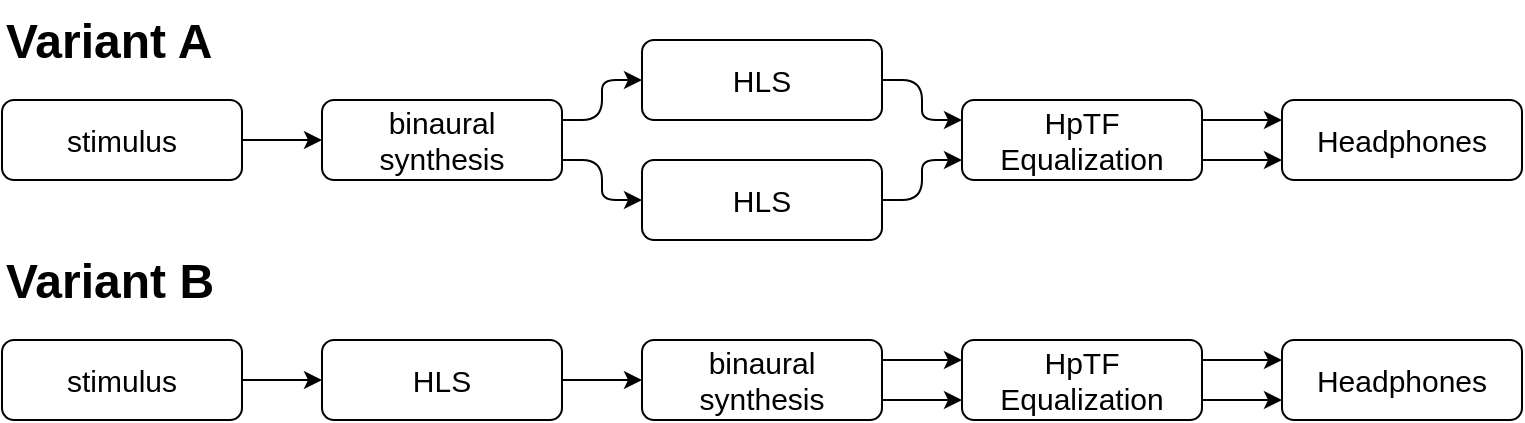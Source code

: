 <mxfile version="24.5.5" type="github">
  <diagram id="C5RBs43oDa-KdzZeNtuy" name="Page-1">
    <mxGraphModel dx="1434" dy="554" grid="1" gridSize="10" guides="1" tooltips="1" connect="1" arrows="1" fold="1" page="1" pageScale="1" pageWidth="500" pageHeight="200" math="0" shadow="0">
      <root>
        <mxCell id="WIyWlLk6GJQsqaUBKTNV-0" />
        <mxCell id="WIyWlLk6GJQsqaUBKTNV-1" parent="WIyWlLk6GJQsqaUBKTNV-0" />
        <mxCell id="sUJrWVIuPAr-GtkHxzEH-15" style="edgeStyle=orthogonalEdgeStyle;rounded=1;orthogonalLoop=1;jettySize=auto;html=1;exitX=1;exitY=0.5;exitDx=0;exitDy=0;entryX=0;entryY=0.5;entryDx=0;entryDy=0;labelBackgroundColor=none;fontColor=default;shadow=0;fontSize=15;" parent="WIyWlLk6GJQsqaUBKTNV-1" source="WIyWlLk6GJQsqaUBKTNV-3" target="sUJrWVIuPAr-GtkHxzEH-0" edge="1">
          <mxGeometry relative="1" as="geometry" />
        </mxCell>
        <mxCell id="WIyWlLk6GJQsqaUBKTNV-3" value="stimulus" style="rounded=1;whiteSpace=wrap;html=1;fontSize=15;glass=0;strokeWidth=1;shadow=0;labelBackgroundColor=none;" parent="WIyWlLk6GJQsqaUBKTNV-1" vertex="1">
          <mxGeometry x="120" y="440" width="120" height="40" as="geometry" />
        </mxCell>
        <mxCell id="sUJrWVIuPAr-GtkHxzEH-16" style="edgeStyle=orthogonalEdgeStyle;rounded=1;orthogonalLoop=1;jettySize=auto;html=1;exitX=1;exitY=0.5;exitDx=0;exitDy=0;entryX=0;entryY=0.5;entryDx=0;entryDy=0;labelBackgroundColor=none;fontColor=default;shadow=0;fontSize=15;" parent="WIyWlLk6GJQsqaUBKTNV-1" source="sUJrWVIuPAr-GtkHxzEH-0" target="sUJrWVIuPAr-GtkHxzEH-1" edge="1">
          <mxGeometry relative="1" as="geometry" />
        </mxCell>
        <mxCell id="sUJrWVIuPAr-GtkHxzEH-0" value="HLS" style="rounded=1;whiteSpace=wrap;html=1;labelBackgroundColor=none;shadow=0;fontSize=15;" parent="WIyWlLk6GJQsqaUBKTNV-1" vertex="1">
          <mxGeometry x="280" y="440" width="120" height="40" as="geometry" />
        </mxCell>
        <mxCell id="sUJrWVIuPAr-GtkHxzEH-27" style="edgeStyle=orthogonalEdgeStyle;rounded=1;orthogonalLoop=1;jettySize=auto;html=1;exitX=1;exitY=0.25;exitDx=0;exitDy=0;entryX=0;entryY=0.25;entryDx=0;entryDy=0;labelBackgroundColor=none;fontColor=default;shadow=0;fontSize=15;" parent="WIyWlLk6GJQsqaUBKTNV-1" source="sUJrWVIuPAr-GtkHxzEH-1" target="sUJrWVIuPAr-GtkHxzEH-20" edge="1">
          <mxGeometry relative="1" as="geometry" />
        </mxCell>
        <mxCell id="sUJrWVIuPAr-GtkHxzEH-28" style="edgeStyle=orthogonalEdgeStyle;rounded=1;orthogonalLoop=1;jettySize=auto;html=1;exitX=1;exitY=0.75;exitDx=0;exitDy=0;entryX=0;entryY=0.75;entryDx=0;entryDy=0;labelBackgroundColor=none;fontColor=default;shadow=0;fontSize=15;" parent="WIyWlLk6GJQsqaUBKTNV-1" source="sUJrWVIuPAr-GtkHxzEH-1" target="sUJrWVIuPAr-GtkHxzEH-20" edge="1">
          <mxGeometry relative="1" as="geometry" />
        </mxCell>
        <mxCell id="sUJrWVIuPAr-GtkHxzEH-1" value="binaural synthesis" style="rounded=1;whiteSpace=wrap;html=1;labelBackgroundColor=none;shadow=0;fontSize=15;" parent="WIyWlLk6GJQsqaUBKTNV-1" vertex="1">
          <mxGeometry x="440" y="440" width="120" height="40" as="geometry" />
        </mxCell>
        <mxCell id="sUJrWVIuPAr-GtkHxzEH-18" style="edgeStyle=orthogonalEdgeStyle;rounded=1;orthogonalLoop=1;jettySize=auto;html=1;exitX=1;exitY=0.25;exitDx=0;exitDy=0;entryX=0;entryY=0.5;entryDx=0;entryDy=0;labelBackgroundColor=none;fontColor=default;shadow=0;fontSize=15;" parent="WIyWlLk6GJQsqaUBKTNV-1" source="sUJrWVIuPAr-GtkHxzEH-2" target="sUJrWVIuPAr-GtkHxzEH-3" edge="1">
          <mxGeometry relative="1" as="geometry" />
        </mxCell>
        <mxCell id="sUJrWVIuPAr-GtkHxzEH-19" style="edgeStyle=orthogonalEdgeStyle;rounded=1;orthogonalLoop=1;jettySize=auto;html=1;exitX=1;exitY=0.75;exitDx=0;exitDy=0;entryX=0;entryY=0.5;entryDx=0;entryDy=0;labelBackgroundColor=none;fontColor=default;shadow=0;fontSize=15;" parent="WIyWlLk6GJQsqaUBKTNV-1" source="sUJrWVIuPAr-GtkHxzEH-2" target="sUJrWVIuPAr-GtkHxzEH-4" edge="1">
          <mxGeometry relative="1" as="geometry" />
        </mxCell>
        <mxCell id="sUJrWVIuPAr-GtkHxzEH-2" value="binaural synthesis" style="rounded=1;whiteSpace=wrap;html=1;labelBackgroundColor=none;shadow=0;fontSize=15;" parent="WIyWlLk6GJQsqaUBKTNV-1" vertex="1">
          <mxGeometry x="280" y="320" width="120" height="40" as="geometry" />
        </mxCell>
        <mxCell id="sUJrWVIuPAr-GtkHxzEH-35" style="edgeStyle=orthogonalEdgeStyle;rounded=1;orthogonalLoop=1;jettySize=auto;html=1;exitX=1;exitY=0.5;exitDx=0;exitDy=0;entryX=0;entryY=0.25;entryDx=0;entryDy=0;labelBackgroundColor=none;fontColor=default;shadow=0;fontSize=15;" parent="WIyWlLk6GJQsqaUBKTNV-1" source="sUJrWVIuPAr-GtkHxzEH-3" target="sUJrWVIuPAr-GtkHxzEH-22" edge="1">
          <mxGeometry relative="1" as="geometry" />
        </mxCell>
        <mxCell id="sUJrWVIuPAr-GtkHxzEH-3" value="HLS" style="rounded=1;whiteSpace=wrap;html=1;labelBackgroundColor=none;shadow=0;fontSize=15;" parent="WIyWlLk6GJQsqaUBKTNV-1" vertex="1">
          <mxGeometry x="440" y="290" width="120" height="40" as="geometry" />
        </mxCell>
        <mxCell id="sUJrWVIuPAr-GtkHxzEH-36" style="edgeStyle=orthogonalEdgeStyle;rounded=1;orthogonalLoop=1;jettySize=auto;html=1;exitX=1;exitY=0.5;exitDx=0;exitDy=0;entryX=0;entryY=0.75;entryDx=0;entryDy=0;labelBackgroundColor=none;fontColor=default;shadow=0;fontSize=15;" parent="WIyWlLk6GJQsqaUBKTNV-1" source="sUJrWVIuPAr-GtkHxzEH-4" target="sUJrWVIuPAr-GtkHxzEH-22" edge="1">
          <mxGeometry relative="1" as="geometry" />
        </mxCell>
        <mxCell id="sUJrWVIuPAr-GtkHxzEH-4" value="HLS" style="rounded=1;whiteSpace=wrap;html=1;labelBackgroundColor=none;shadow=0;fontSize=15;" parent="WIyWlLk6GJQsqaUBKTNV-1" vertex="1">
          <mxGeometry x="440" y="350" width="120" height="40" as="geometry" />
        </mxCell>
        <mxCell id="sUJrWVIuPAr-GtkHxzEH-29" style="edgeStyle=orthogonalEdgeStyle;rounded=1;orthogonalLoop=1;jettySize=auto;html=1;exitX=1;exitY=0.25;exitDx=0;exitDy=0;entryX=0;entryY=0.25;entryDx=0;entryDy=0;labelBackgroundColor=none;fontColor=default;shadow=0;fontSize=15;" parent="WIyWlLk6GJQsqaUBKTNV-1" source="sUJrWVIuPAr-GtkHxzEH-20" target="sUJrWVIuPAr-GtkHxzEH-23" edge="1">
          <mxGeometry relative="1" as="geometry" />
        </mxCell>
        <mxCell id="sUJrWVIuPAr-GtkHxzEH-30" style="edgeStyle=orthogonalEdgeStyle;rounded=1;orthogonalLoop=1;jettySize=auto;html=1;exitX=1;exitY=0.75;exitDx=0;exitDy=0;entryX=0;entryY=0.75;entryDx=0;entryDy=0;labelBackgroundColor=none;fontColor=default;shadow=0;fontSize=15;" parent="WIyWlLk6GJQsqaUBKTNV-1" source="sUJrWVIuPAr-GtkHxzEH-20" target="sUJrWVIuPAr-GtkHxzEH-23" edge="1">
          <mxGeometry relative="1" as="geometry" />
        </mxCell>
        <mxCell id="sUJrWVIuPAr-GtkHxzEH-20" value="HpTF Equalization" style="rounded=1;whiteSpace=wrap;html=1;labelBackgroundColor=none;shadow=0;fontSize=15;" parent="WIyWlLk6GJQsqaUBKTNV-1" vertex="1">
          <mxGeometry x="600" y="440" width="120" height="40" as="geometry" />
        </mxCell>
        <mxCell id="sUJrWVIuPAr-GtkHxzEH-26" style="edgeStyle=orthogonalEdgeStyle;rounded=1;orthogonalLoop=1;jettySize=auto;html=1;exitX=1;exitY=0.5;exitDx=0;exitDy=0;entryX=0;entryY=0.5;entryDx=0;entryDy=0;labelBackgroundColor=none;fontColor=default;shadow=0;fontSize=15;" parent="WIyWlLk6GJQsqaUBKTNV-1" source="sUJrWVIuPAr-GtkHxzEH-21" target="sUJrWVIuPAr-GtkHxzEH-2" edge="1">
          <mxGeometry relative="1" as="geometry" />
        </mxCell>
        <mxCell id="sUJrWVIuPAr-GtkHxzEH-21" value="stimulus" style="rounded=1;whiteSpace=wrap;html=1;fontSize=15;glass=0;strokeWidth=1;shadow=0;labelBackgroundColor=none;" parent="WIyWlLk6GJQsqaUBKTNV-1" vertex="1">
          <mxGeometry x="120" y="320" width="120" height="40" as="geometry" />
        </mxCell>
        <mxCell id="sUJrWVIuPAr-GtkHxzEH-31" style="edgeStyle=orthogonalEdgeStyle;rounded=1;orthogonalLoop=1;jettySize=auto;html=1;exitX=1;exitY=0.25;exitDx=0;exitDy=0;entryX=0;entryY=0.25;entryDx=0;entryDy=0;labelBackgroundColor=none;fontColor=default;shadow=0;fontSize=15;" parent="WIyWlLk6GJQsqaUBKTNV-1" source="sUJrWVIuPAr-GtkHxzEH-22" target="sUJrWVIuPAr-GtkHxzEH-24" edge="1">
          <mxGeometry relative="1" as="geometry" />
        </mxCell>
        <mxCell id="sUJrWVIuPAr-GtkHxzEH-34" style="edgeStyle=orthogonalEdgeStyle;rounded=1;orthogonalLoop=1;jettySize=auto;html=1;exitX=1;exitY=0.75;exitDx=0;exitDy=0;entryX=0;entryY=0.75;entryDx=0;entryDy=0;labelBackgroundColor=none;fontColor=default;shadow=0;fontSize=15;" parent="WIyWlLk6GJQsqaUBKTNV-1" source="sUJrWVIuPAr-GtkHxzEH-22" target="sUJrWVIuPAr-GtkHxzEH-24" edge="1">
          <mxGeometry relative="1" as="geometry" />
        </mxCell>
        <mxCell id="sUJrWVIuPAr-GtkHxzEH-22" value="HpTF Equalization" style="rounded=1;whiteSpace=wrap;html=1;labelBackgroundColor=none;shadow=0;fontSize=15;" parent="WIyWlLk6GJQsqaUBKTNV-1" vertex="1">
          <mxGeometry x="600" y="320" width="120" height="40" as="geometry" />
        </mxCell>
        <mxCell id="sUJrWVIuPAr-GtkHxzEH-23" value="Headphones" style="rounded=1;whiteSpace=wrap;html=1;labelBackgroundColor=none;shadow=0;fontSize=15;" parent="WIyWlLk6GJQsqaUBKTNV-1" vertex="1">
          <mxGeometry x="760" y="440" width="120" height="40" as="geometry" />
        </mxCell>
        <mxCell id="sUJrWVIuPAr-GtkHxzEH-24" value="Headphones" style="rounded=1;whiteSpace=wrap;html=1;labelBackgroundColor=none;shadow=0;fontSize=15;" parent="WIyWlLk6GJQsqaUBKTNV-1" vertex="1">
          <mxGeometry x="760" y="320" width="120" height="40" as="geometry" />
        </mxCell>
        <mxCell id="2XWpZSwJOmXR_3aJg2Dl-3" value="&lt;h1 style=&quot;margin-top: 0px;&quot;&gt;Variant A&lt;/h1&gt;" style="text;html=1;whiteSpace=wrap;overflow=hidden;rounded=0;" parent="WIyWlLk6GJQsqaUBKTNV-1" vertex="1">
          <mxGeometry x="120" y="270" width="120" height="40" as="geometry" />
        </mxCell>
        <mxCell id="2XWpZSwJOmXR_3aJg2Dl-4" value="&lt;h1 style=&quot;margin-top: 0px;&quot;&gt;Variant B&lt;br&gt;&lt;/h1&gt;" style="text;html=1;whiteSpace=wrap;overflow=hidden;rounded=0;" parent="WIyWlLk6GJQsqaUBKTNV-1" vertex="1">
          <mxGeometry x="120" y="390" width="120" height="40" as="geometry" />
        </mxCell>
      </root>
    </mxGraphModel>
  </diagram>
</mxfile>
